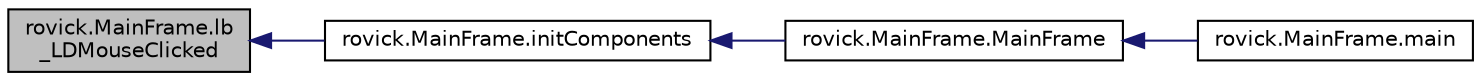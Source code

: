 digraph "rovick.MainFrame.lb_LDMouseClicked"
{
  edge [fontname="Helvetica",fontsize="10",labelfontname="Helvetica",labelfontsize="10"];
  node [fontname="Helvetica",fontsize="10",shape=record];
  rankdir="LR";
  Node14 [label="rovick.MainFrame.lb\l_LDMouseClicked",height=0.2,width=0.4,color="black", fillcolor="grey75", style="filled", fontcolor="black"];
  Node14 -> Node15 [dir="back",color="midnightblue",fontsize="10",style="solid",fontname="Helvetica"];
  Node15 [label="rovick.MainFrame.initComponents",height=0.2,width=0.4,color="black", fillcolor="white", style="filled",URL="$classrovick_1_1_main_frame_a6bfda0f949106916323960d384a309e0.html#a6bfda0f949106916323960d384a309e0"];
  Node15 -> Node16 [dir="back",color="midnightblue",fontsize="10",style="solid",fontname="Helvetica"];
  Node16 [label="rovick.MainFrame.MainFrame",height=0.2,width=0.4,color="black", fillcolor="white", style="filled",URL="$group___principales_ga511f1ff25cbcc94bf9a36611674b5fec.html#ga511f1ff25cbcc94bf9a36611674b5fec",tooltip="Contrucotr de la victa principal. "];
  Node16 -> Node17 [dir="back",color="midnightblue",fontsize="10",style="solid",fontname="Helvetica"];
  Node17 [label="rovick.MainFrame.main",height=0.2,width=0.4,color="black", fillcolor="white", style="filled",URL="$classrovick_1_1_main_frame_ac31f17c5894a105267e32842324663ac.html#ac31f17c5894a105267e32842324663ac"];
}

